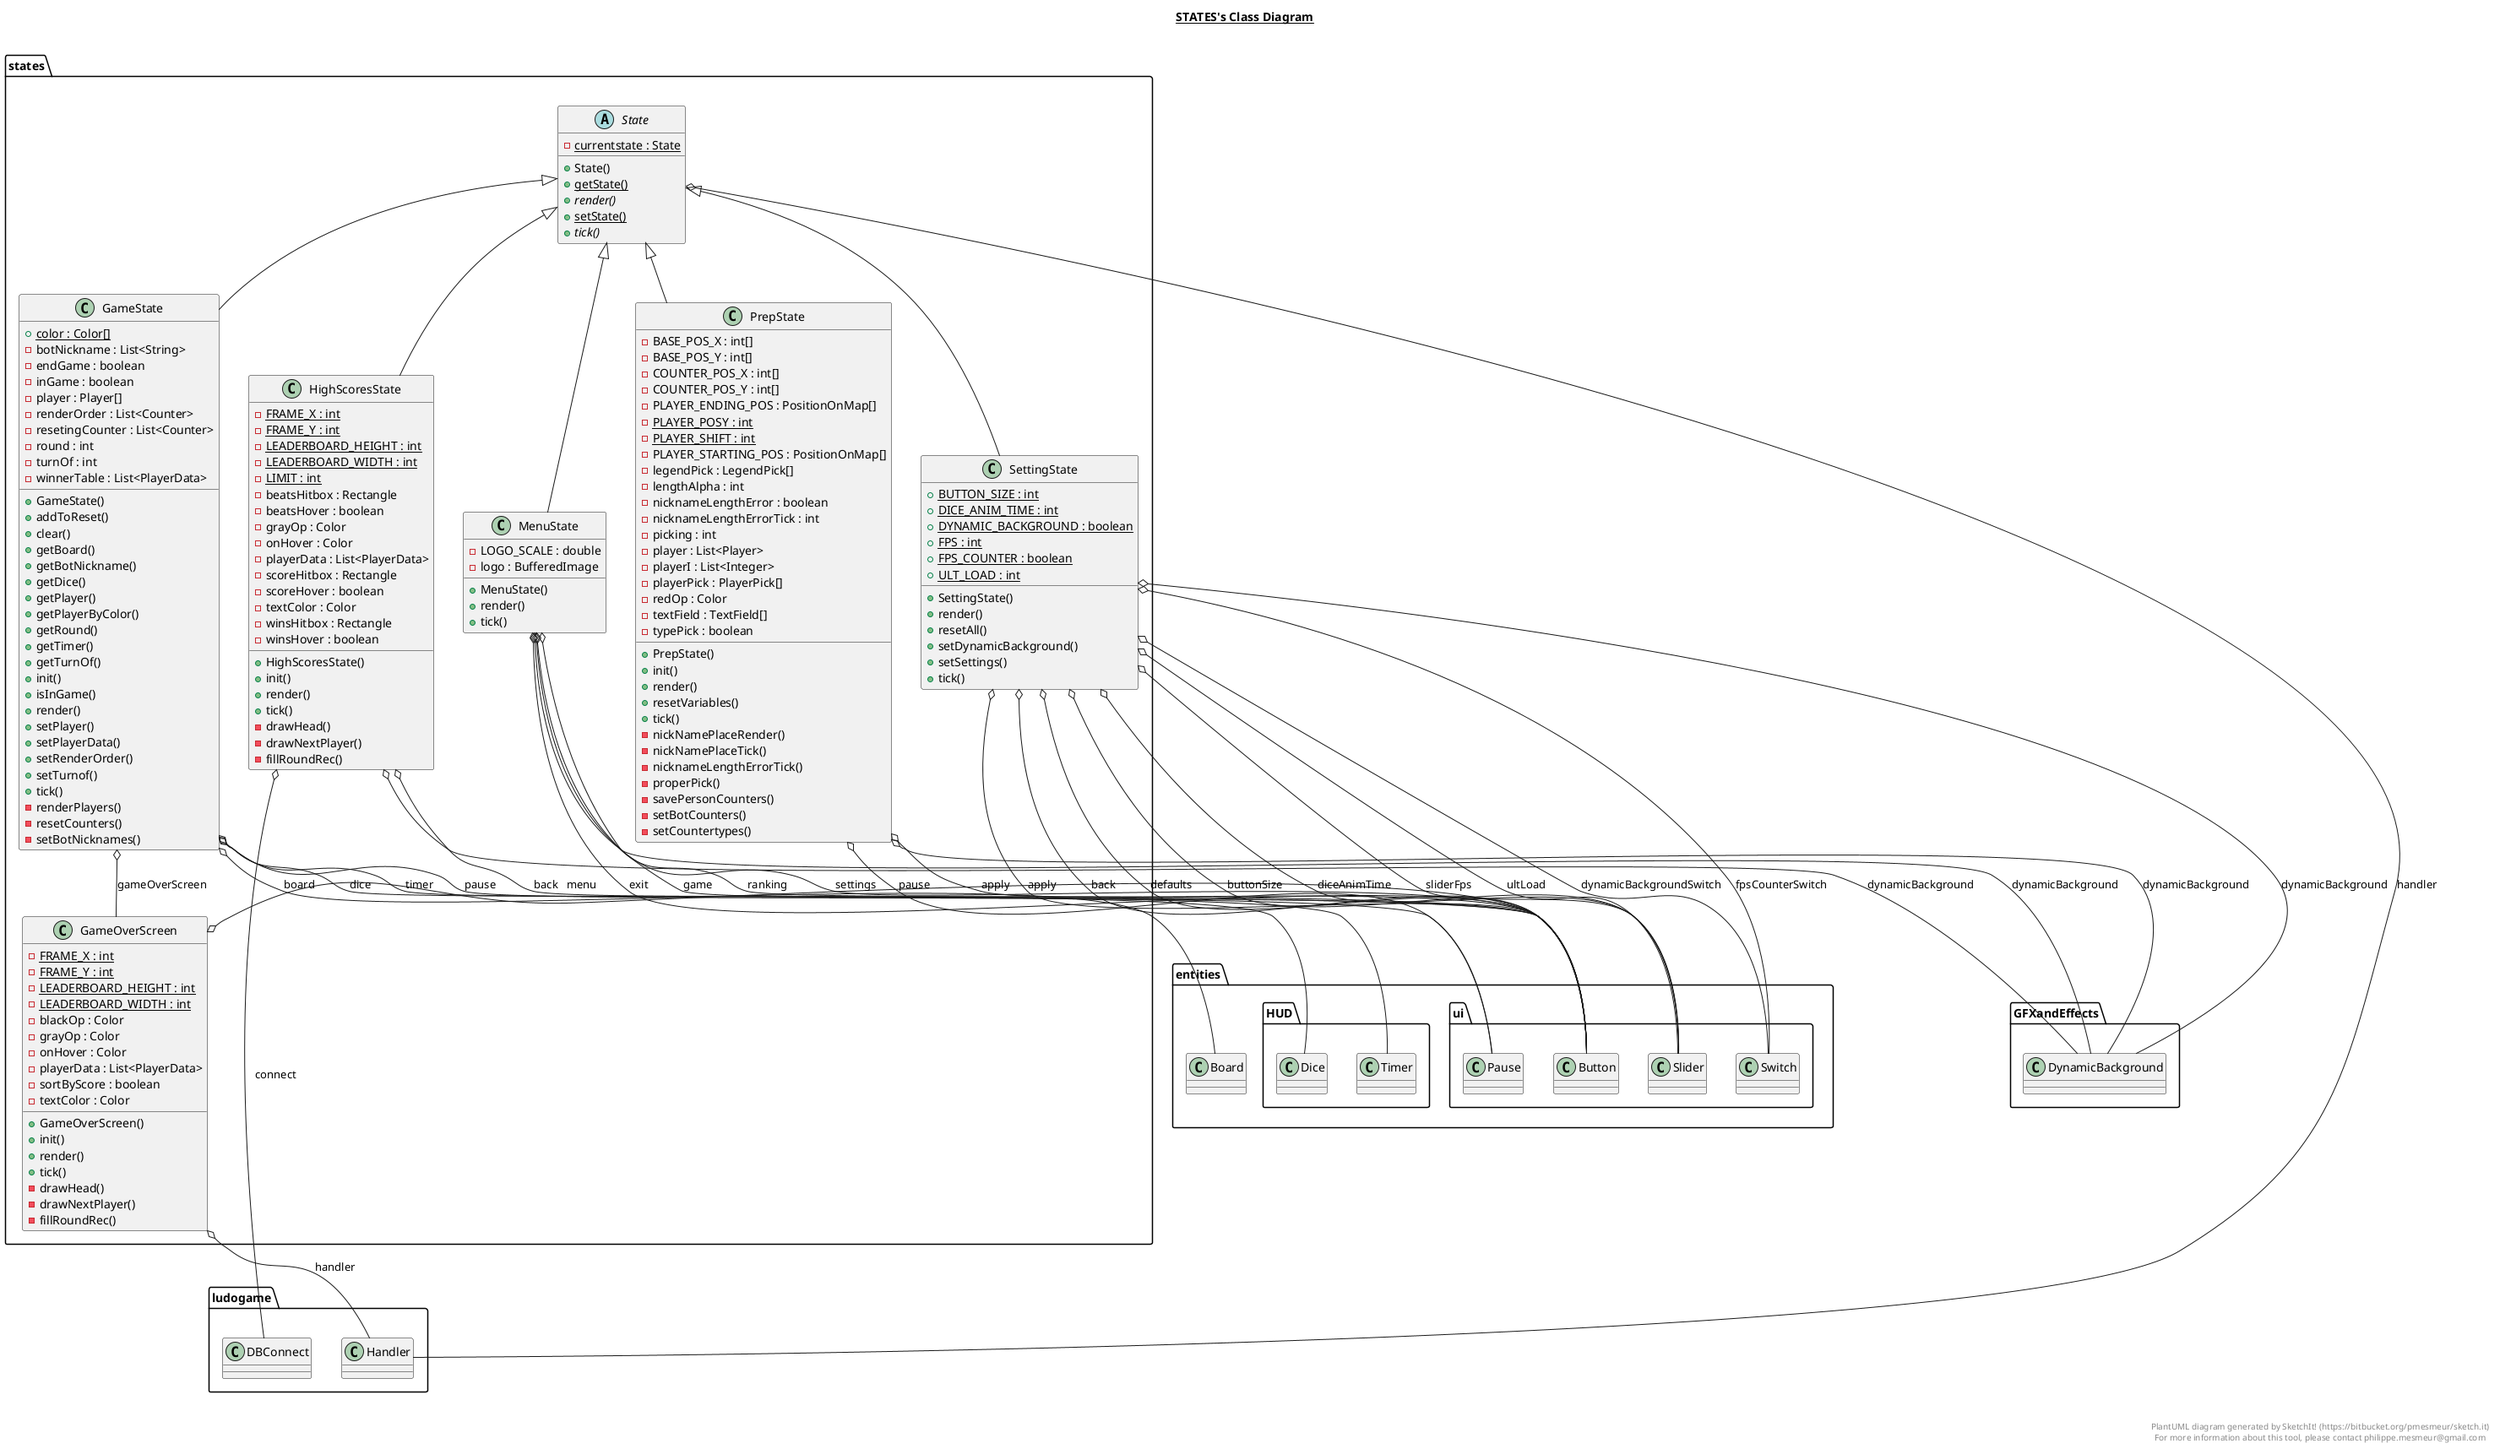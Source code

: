 @startuml

title __STATES's Class Diagram__\n

  namespace states {
    class states.GameOverScreen {
        {static} - FRAME_X : int
        {static} - FRAME_Y : int
        {static} - LEADERBOARD_HEIGHT : int
        {static} - LEADERBOARD_WIDTH : int
        - blackOp : Color
        - grayOp : Color
        - onHover : Color
        - playerData : List<PlayerData>
        - sortByScore : boolean
        - textColor : Color
        + GameOverScreen()
        + init()
        + render()
        + tick()
        - drawHead()
        - drawNextPlayer()
        - fillRoundRec()
    }
  }
  

  namespace states {
    class states.GameState {
        {static} + color : Color[]
        - botNickname : List<String>
        - endGame : boolean
        - inGame : boolean
        - player : Player[]
        - renderOrder : List<Counter>
        - resetingCounter : List<Counter>
        - round : int
        - turnOf : int
        - winnerTable : List<PlayerData>
        + GameState()
        + addToReset()
        + clear()
        + getBoard()
        + getBotNickname()
        + getDice()
        + getPlayer()
        + getPlayerByColor()
        + getRound()
        + getTimer()
        + getTurnOf()
        + init()
        + isInGame()
        + render()
        + setPlayer()
        + setPlayerData()
        + setRenderOrder()
        + setTurnof()
        + tick()
        - renderPlayers()
        - resetCounters()
        - setBotNicknames()
    }
  }
  

  namespace states {
    class states.HighScoresState {
        {static} - FRAME_X : int
        {static} - FRAME_Y : int
        {static} - LEADERBOARD_HEIGHT : int
        {static} - LEADERBOARD_WIDTH : int
        {static} - LIMIT : int
        - beatsHitbox : Rectangle
        - beatsHover : boolean
        - grayOp : Color
        - onHover : Color
        - playerData : List<PlayerData>
        - scoreHitbox : Rectangle
        - scoreHover : boolean
        - textColor : Color
        - winsHitbox : Rectangle
        - winsHover : boolean
        + HighScoresState()
        + init()
        + render()
        + tick()
        - drawHead()
        - drawNextPlayer()
        - fillRoundRec()
    }
  }
  

  namespace states {
    class states.MenuState {
        - LOGO_SCALE : double
        - logo : BufferedImage
        + MenuState()
        + render()
        + tick()
    }
  }
  

  namespace states {
    class states.PrepState {
        - BASE_POS_X : int[]
        - BASE_POS_Y : int[]
        - COUNTER_POS_X : int[]
        - COUNTER_POS_Y : int[]
        - PLAYER_ENDING_POS : PositionOnMap[]
        {static} - PLAYER_POSY : int
        {static} - PLAYER_SHIFT : int
        - PLAYER_STARTING_POS : PositionOnMap[]
        - legendPick : LegendPick[]
        - lengthAlpha : int
        - nicknameLengthError : boolean
        - nicknameLengthErrorTick : int
        - picking : int
        - player : List<Player>
        - playerI : List<Integer>
        - playerPick : PlayerPick[]
        - redOp : Color
        - textField : TextField[]
        - typePick : boolean
        + PrepState()
        + init()
        + render()
        + resetVariables()
        + tick()
        - nickNamePlaceRender()
        - nickNamePlaceTick()
        - nicknameLengthErrorTick()
        - properPick()
        - savePersonCounters()
        - setBotCounters()
        - setCountertypes()
    }
  }
  

  namespace states {
    class states.SettingState {
        {static} + BUTTON_SIZE : int
        {static} + DICE_ANIM_TIME : int
        {static} + DYNAMIC_BACKGROUND : boolean
        {static} + FPS : int
        {static} + FPS_COUNTER : boolean
        {static} + ULT_LOAD : int
        + SettingState()
        + render()
        + resetAll()
        + setDynamicBackground()
        + setSettings()
        + tick()
    }
  }
  

  namespace states {
    abstract class states.State {
        {static} - currentstate : State
        + State()
        {static} + getState()
        {abstract} + render()
        {static} + setState()
        {abstract} + tick()
    }
  }
  

  states.GameOverScreen o-- ludogame.Handler : handler
  states.GameOverScreen o-- entities.ui.Button : menu
  states.GameState -up-|> states.State
  states.GameState o-- entities.Board : board
  states.GameState o-- entities.HUD.Dice : dice
  states.GameState o-- states.GameOverScreen : gameOverScreen
  states.GameState o-- entities.ui.Pause : pause
  states.GameState o-- entities.HUD.Timer : timer
  states.HighScoresState -up-|> states.State
  states.HighScoresState o-- entities.ui.Button : back
  states.HighScoresState o-- ludogame.DBConnect : connect
  states.HighScoresState o-- GFXandEffects.DynamicBackground : dynamicBackground
  states.MenuState -up-|> states.State
  states.MenuState o-- GFXandEffects.DynamicBackground : dynamicBackground
  states.MenuState o-- entities.ui.Button : exit
  states.MenuState o-- entities.ui.Button : game
  states.MenuState o-- entities.ui.Button : ranking
  states.MenuState o-- entities.ui.Button : settings
  states.PrepState -up-|> states.State
  states.PrepState o-- GFXandEffects.DynamicBackground : dynamicBackground
  states.PrepState o-- entities.ui.Button : apply
  states.PrepState o-- entities.ui.Pause : pause
  states.SettingState -up-|> states.State
  states.SettingState o-- entities.ui.Button : apply
  states.SettingState o-- entities.ui.Button : back
  states.SettingState o-- entities.ui.Slider : buttonSize
  states.SettingState o-- entities.ui.Button : defaults
  states.SettingState o-- entities.ui.Slider : diceAnimTime
  states.SettingState o-- GFXandEffects.DynamicBackground : dynamicBackground
  states.SettingState o-- entities.ui.Switch : dynamicBackgroundSwitch
  states.SettingState o-- entities.ui.Switch : fpsCounterSwitch
  states.SettingState o-- entities.ui.Slider : sliderFps
  states.SettingState o-- entities.ui.Slider : ultLoad
  states.State o-- ludogame.Handler : handler


right footer


PlantUML diagram generated by SketchIt! (https://bitbucket.org/pmesmeur/sketch.it)
For more information about this tool, please contact philippe.mesmeur@gmail.com
endfooter

@enduml
